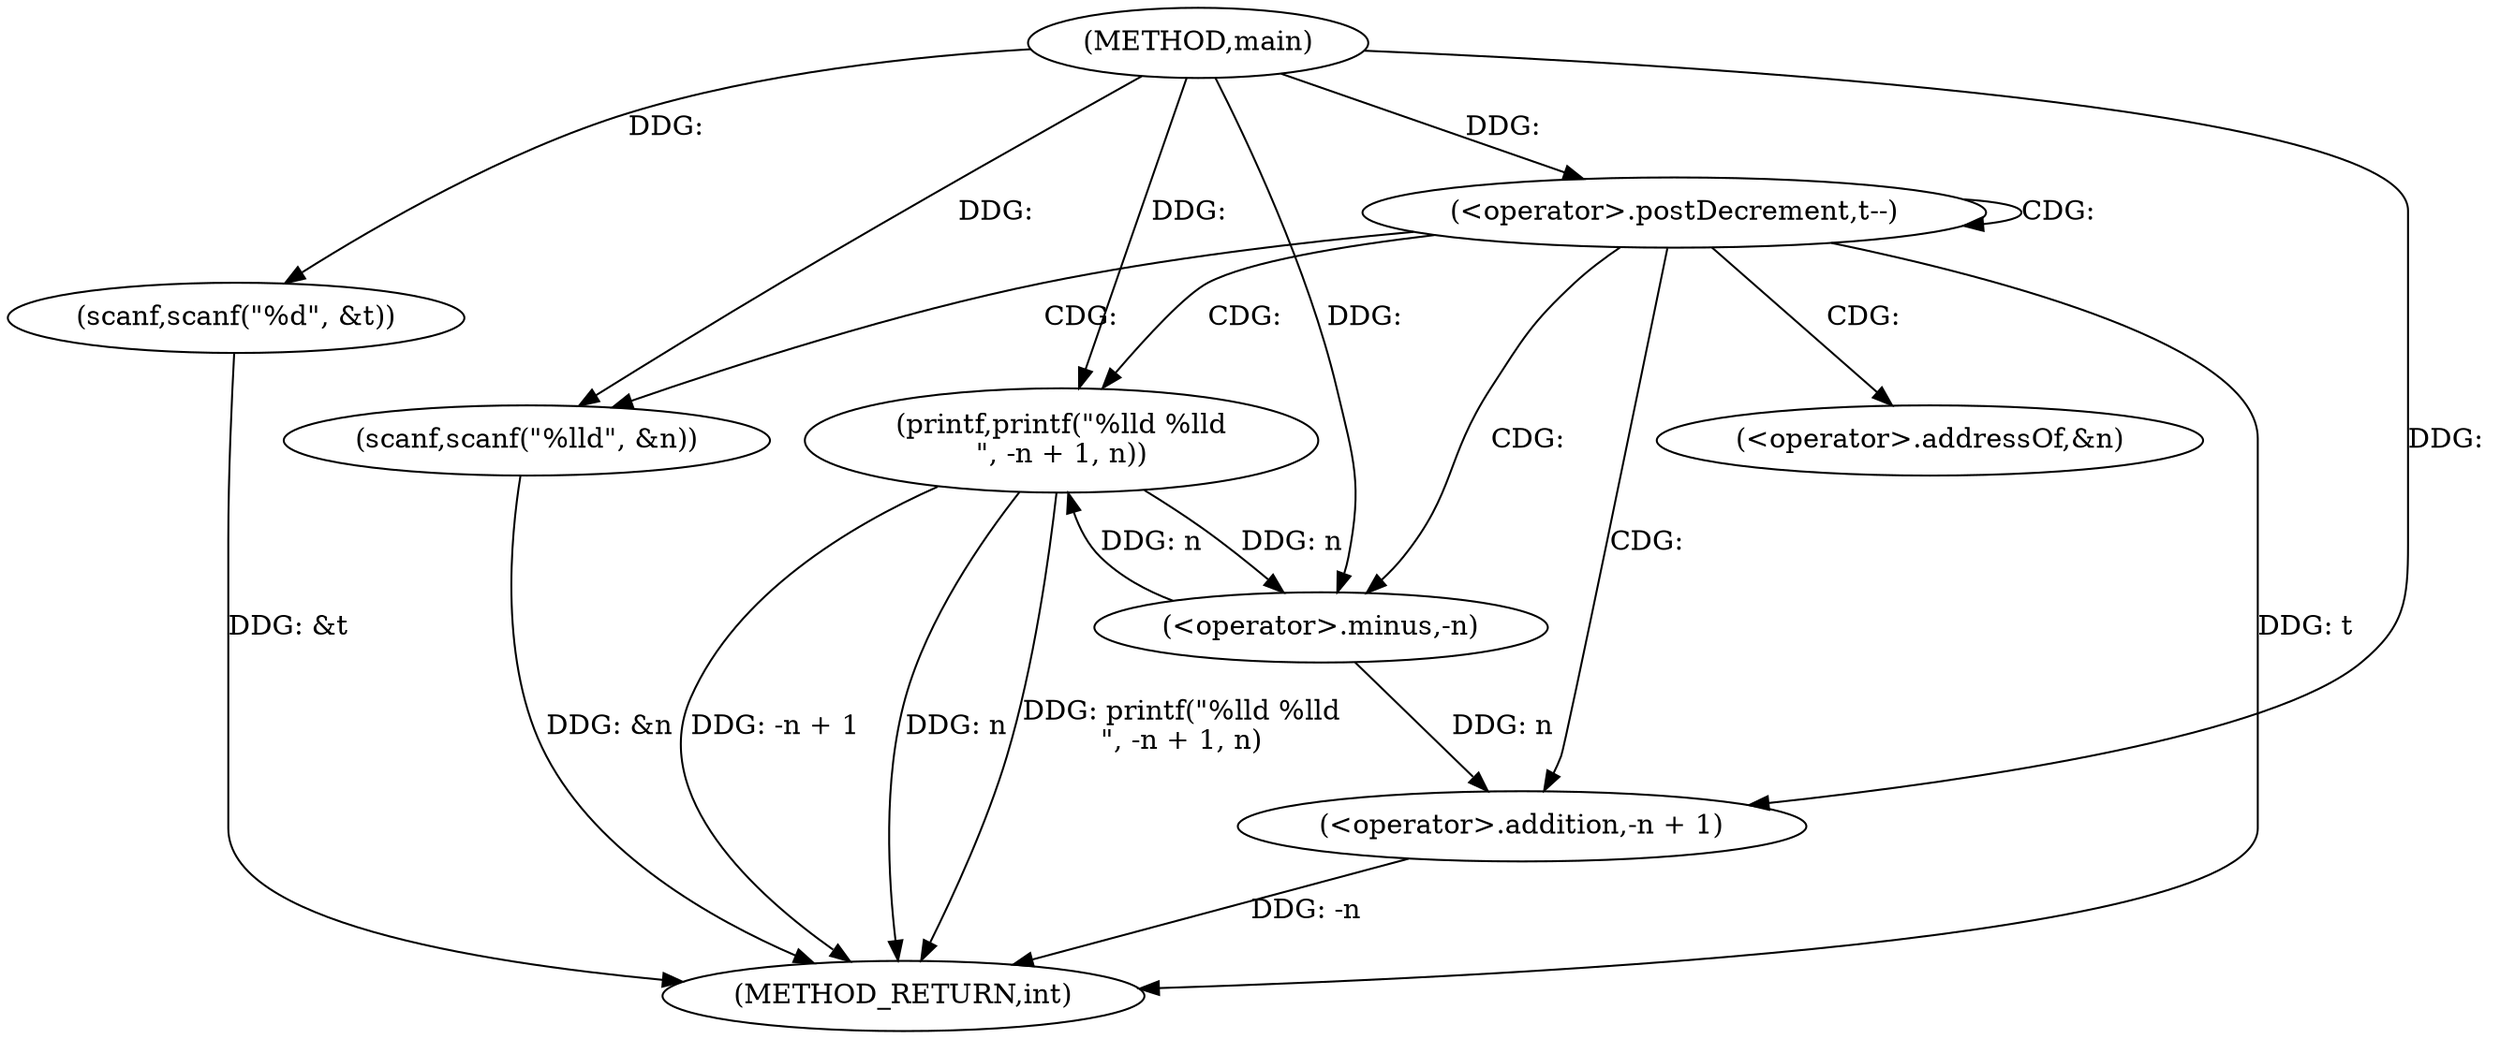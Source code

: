 digraph "main" {  
"1000101" [label = "(METHOD,main)" ]
"1000124" [label = "(METHOD_RETURN,int)" ]
"1000104" [label = "(scanf,scanf(\"%d\", &t))" ]
"1000109" [label = "(<operator>.postDecrement,t--)" ]
"1000113" [label = "(scanf,scanf(\"%lld\", &n))" ]
"1000117" [label = "(printf,printf(\"%lld %lld\n\", -n + 1, n))" ]
"1000119" [label = "(<operator>.addition,-n + 1)" ]
"1000120" [label = "(<operator>.minus,-n)" ]
"1000115" [label = "(<operator>.addressOf,&n)" ]
  "1000104" -> "1000124"  [ label = "DDG: &t"] 
  "1000109" -> "1000124"  [ label = "DDG: t"] 
  "1000113" -> "1000124"  [ label = "DDG: &n"] 
  "1000119" -> "1000124"  [ label = "DDG: -n"] 
  "1000117" -> "1000124"  [ label = "DDG: -n + 1"] 
  "1000117" -> "1000124"  [ label = "DDG: n"] 
  "1000117" -> "1000124"  [ label = "DDG: printf(\"%lld %lld\n\", -n + 1, n)"] 
  "1000101" -> "1000104"  [ label = "DDG: "] 
  "1000101" -> "1000109"  [ label = "DDG: "] 
  "1000101" -> "1000113"  [ label = "DDG: "] 
  "1000101" -> "1000117"  [ label = "DDG: "] 
  "1000120" -> "1000117"  [ label = "DDG: n"] 
  "1000120" -> "1000119"  [ label = "DDG: n"] 
  "1000101" -> "1000119"  [ label = "DDG: "] 
  "1000117" -> "1000120"  [ label = "DDG: n"] 
  "1000101" -> "1000120"  [ label = "DDG: "] 
  "1000109" -> "1000109"  [ label = "CDG: "] 
  "1000109" -> "1000119"  [ label = "CDG: "] 
  "1000109" -> "1000115"  [ label = "CDG: "] 
  "1000109" -> "1000120"  [ label = "CDG: "] 
  "1000109" -> "1000117"  [ label = "CDG: "] 
  "1000109" -> "1000113"  [ label = "CDG: "] 
}
